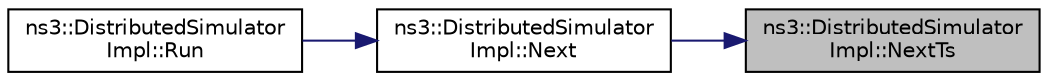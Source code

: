 digraph "ns3::DistributedSimulatorImpl::NextTs"
{
 // LATEX_PDF_SIZE
  edge [fontname="Helvetica",fontsize="10",labelfontname="Helvetica",labelfontsize="10"];
  node [fontname="Helvetica",fontsize="10",shape=record];
  rankdir="RL";
  Node1 [label="ns3::DistributedSimulator\lImpl::NextTs",height=0.2,width=0.4,color="black", fillcolor="grey75", style="filled", fontcolor="black",tooltip="Get the timestep of the next event."];
  Node1 -> Node2 [dir="back",color="midnightblue",fontsize="10",style="solid",fontname="Helvetica"];
  Node2 [label="ns3::DistributedSimulator\lImpl::Next",height=0.2,width=0.4,color="black", fillcolor="white", style="filled",URL="$classns3_1_1_distributed_simulator_impl.html#a18309140409ceea0996a43c0a3294845",tooltip="Get the time of the next event, as returned by NextTs()."];
  Node2 -> Node3 [dir="back",color="midnightblue",fontsize="10",style="solid",fontname="Helvetica"];
  Node3 [label="ns3::DistributedSimulator\lImpl::Run",height=0.2,width=0.4,color="black", fillcolor="white", style="filled",URL="$classns3_1_1_distributed_simulator_impl.html#a5a2cd016631eac7f93dba3b08ab0e0dd",tooltip="Run the simulation."];
}
